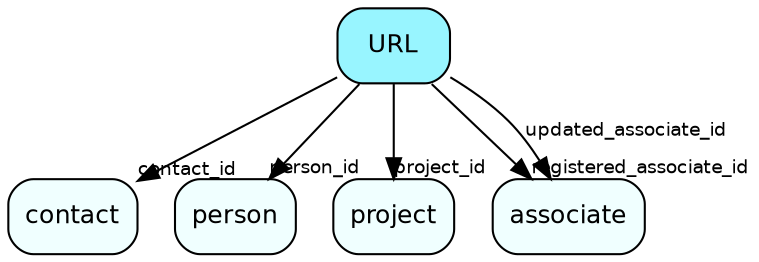 digraph URL  {
node [shape = box style="rounded, filled" fontname = "Helvetica" fontsize = "12" ]
edge [fontname = "Helvetica" fontsize = "9"]

URL[fillcolor = "cadetblue1"]
contact[fillcolor = "azure1"]
person[fillcolor = "azure1"]
project[fillcolor = "azure1"]
associate[fillcolor = "azure1"]
URL -> contact [headlabel = "contact_id"]
URL -> person [headlabel = "person_id"]
URL -> project [headlabel = "project_id"]
URL -> associate [headlabel = "registered_associate_id"]
URL -> associate [label = "updated_associate_id"]
}
